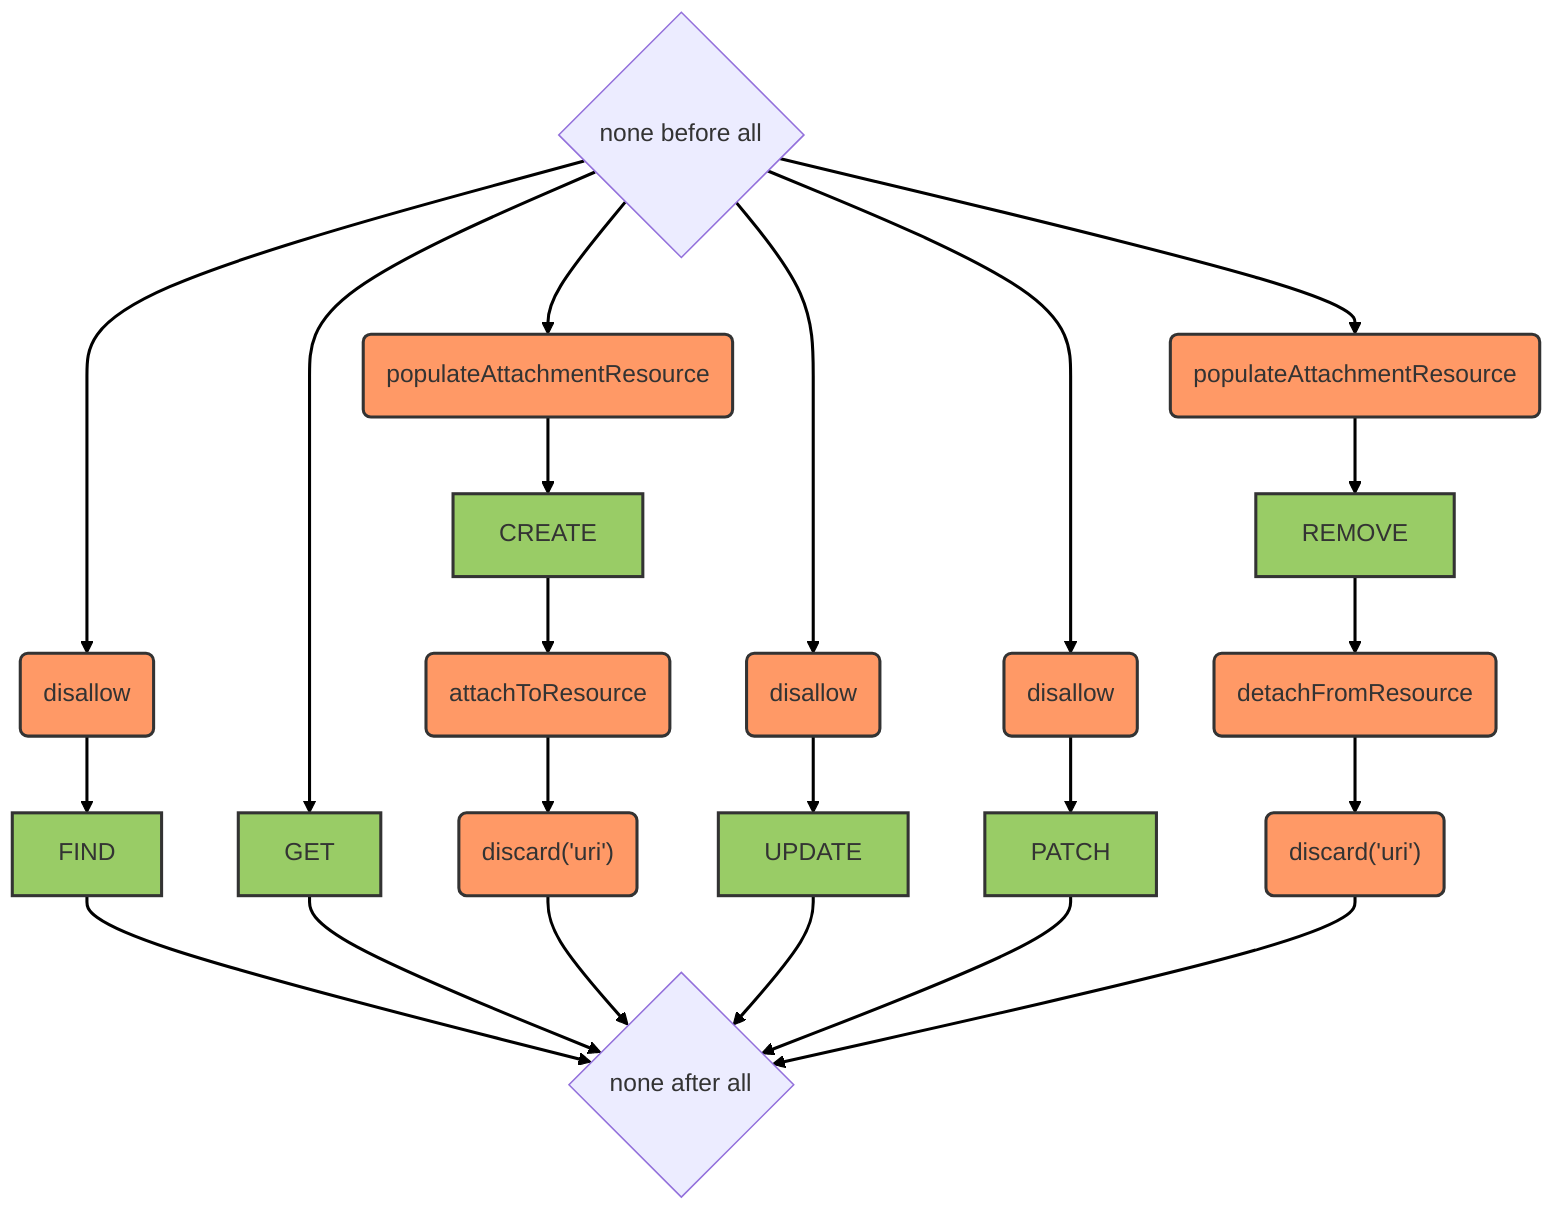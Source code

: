 graph TB
	before{none before all}

    after{none after all}

    before --> hook1(disallow)
    hook1 --> FIND[FIND]
    FIND --> after

    before --> GET[GET]
    GET --> after

    before --> hook2(populateAttachmentResource)
    hook2 --> CREATE[CREATE]
    CREATE --> hook3(attachToResource)
    hook3 --> hook4("discard('uri')")
    hook4 --> after
    
    before --> hook5(disallow)
    hook5 --> UPDATE[UPDATE]
    UPDATE --> after
    
    before --> hook6(disallow)
    hook6 --> PATCH[PATCH]
    PATCH --> after

    before --> hook7(populateAttachmentResource)
    hook7 --> REMOVE[REMOVE]
    REMOVE --> hook8(detachFromResource)
    hook8 --> hook9("discard('uri')")
    hook9 --> after

    linkStyle default stroke-width:2px,fill:none,stroke:black
    classDef hookClass fill:#f96,stroke:#333,stroke-width:2px
    class hook1,hook2,hook3,hook4,hook5,hook6,hook7,hook8,hook9 hookClass
    classDef operationClass fill:#9c6,stroke:#333,stroke-width:2px
    class FIND,GET,CREATE,UPDATE,PATCH,REMOVE operationClass